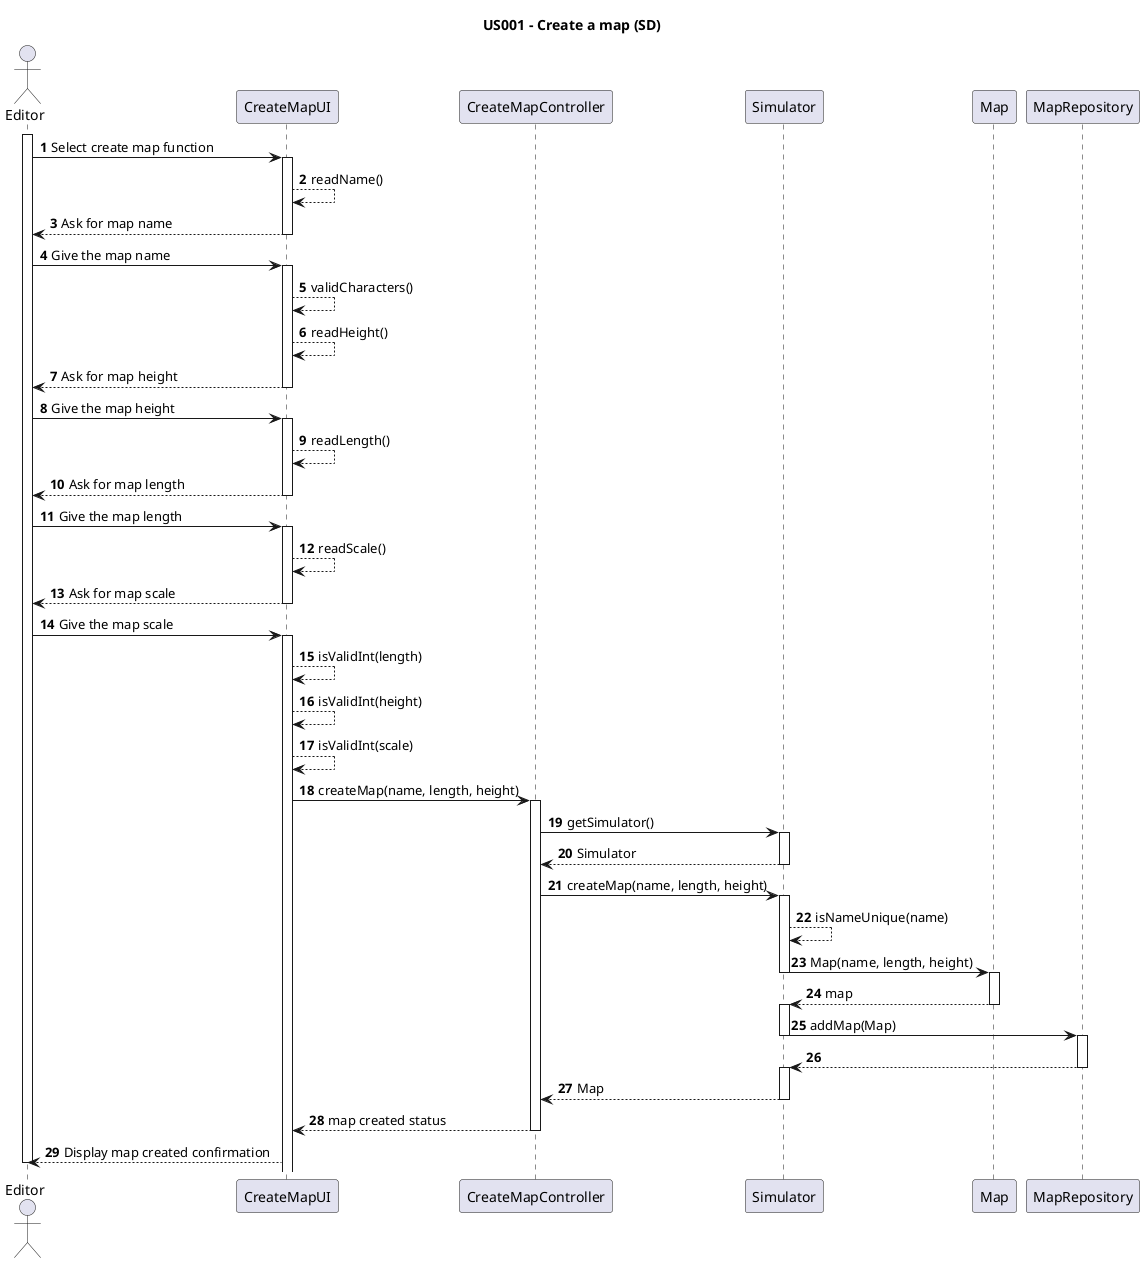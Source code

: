 @startuml

title US001 - Create a map (SD)

autonumber
actor Editor

activate Editor

	Editor -> CreateMapUI: Select create map function

	activate CreateMapUI
		CreateMapUI --> CreateMapUI : readName()
		CreateMapUI --> Editor: Ask for map name
	deactivate CreateMapUI
		Editor -> CreateMapUI: Give the map name
	activate CreateMapUI
		CreateMapUI --> CreateMapUI : validCharacters()
		CreateMapUI --> CreateMapUI : readHeight()
		CreateMapUI --> Editor: Ask for map height
	deactivate CreateMapUI
		Editor -> CreateMapUI: Give the map height

	activate CreateMapUI
		CreateMapUI --> CreateMapUI : readLength()
		CreateMapUI --> Editor: Ask for map length
	deactivate CreateMapUI
		Editor -> CreateMapUI: Give the map length

	activate CreateMapUI
		CreateMapUI --> CreateMapUI : readScale()
		CreateMapUI --> Editor: Ask for map scale
	deactivate CreateMapUI
		Editor -> CreateMapUI: Give the map scale

    activate CreateMapUI
		CreateMapUI --> CreateMapUI : isValidInt(length)
		CreateMapUI --> CreateMapUI : isValidInt(height)
		CreateMapUI --> CreateMapUI : isValidInt(scale)

		CreateMapUI -> CreateMapController: createMap(name, length, height)

		activate CreateMapController
			CreateMapController -> Simulator : getSimulator()
			activate Simulator
				Simulator --> CreateMapController : Simulator
			deactivate Simulator

			CreateMapController -> Simulator : createMap(name, length, height)
			activate Simulator
				Simulator --> Simulator : isNameUnique(name)
				Simulator -> Map : Map(name, length, height)
			deactivate Simulator

				activate Map
					Map --> Simulator : map
				deactivate Map

				activate Simulator
				    Simulator -> MapRepository : addMap(Map)
				deactivate Simulator
				    activate MapRepository
				     MapRepository  --> Simulator
				deactivate MapRepository
				activate Simulator
				     Simulator --> CreateMapController : Map
				deactivate Simulator


			CreateMapController --> CreateMapUI: map created status
		deactivate CreateMapController
		CreateMapUI --> Editor: Display map created confirmation
deactivate Editor

@enduml
